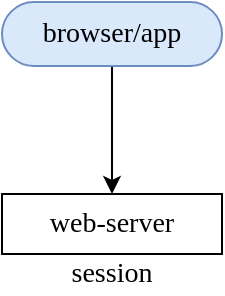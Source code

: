<mxfile version="12.9.9" type="device" pages="6"><diagram id="8PJjyX2tqEoFH4g5QJwJ" name="session1"><mxGraphModel dx="1072" dy="792" grid="1" gridSize="10" guides="1" tooltips="1" connect="1" arrows="1" fold="1" page="1" pageScale="1" pageWidth="827" pageHeight="1169" math="0" shadow="0"><root><mxCell id="X9eAKYNZDRsKxsB1iUmw-0"/><mxCell id="X9eAKYNZDRsKxsB1iUmw-1" parent="X9eAKYNZDRsKxsB1iUmw-0"/><mxCell id="gG1XFBmfgx_81rAgHFFJ-1" style="edgeStyle=none;rounded=0;orthogonalLoop=1;jettySize=auto;html=1;exitX=0.5;exitY=1;exitDx=0;exitDy=0;entryX=0.5;entryY=0;entryDx=0;entryDy=0;" parent="X9eAKYNZDRsKxsB1iUmw-1" source="e2yFv-xod-cd1L2dQvA_-0" target="gG1XFBmfgx_81rAgHFFJ-0" edge="1"><mxGeometry relative="1" as="geometry"/></mxCell><mxCell id="e2yFv-xod-cd1L2dQvA_-0" value="browser/app" style="rounded=1;whiteSpace=wrap;html=1;fontFamily=Verdana;fontSize=14;arcSize=50;fillColor=#dae8fc;strokeColor=#6c8ebf;" parent="X9eAKYNZDRsKxsB1iUmw-1" vertex="1"><mxGeometry x="150" y="214" width="110" height="32" as="geometry"/></mxCell><mxCell id="gG1XFBmfgx_81rAgHFFJ-0" value="web-server" style="rounded=0;whiteSpace=wrap;html=1;fontFamily=Verdana;fontSize=14;" parent="X9eAKYNZDRsKxsB1iUmw-1" vertex="1"><mxGeometry x="150" y="310" width="110" height="30" as="geometry"/></mxCell><mxCell id="cndWkIjheA1wz-NH_cpL-0" value="session" style="text;html=1;strokeColor=none;fillColor=none;align=center;verticalAlign=middle;whiteSpace=wrap;rounded=0;fontFamily=Verdana;fontSize=14;" parent="X9eAKYNZDRsKxsB1iUmw-1" vertex="1"><mxGeometry x="180" y="340" width="50" height="20" as="geometry"/></mxCell></root></mxGraphModel></diagram><diagram id="sorcUZ5tPKv9BnFAz6F7" name="session2"><mxGraphModel dx="1072" dy="792" grid="1" gridSize="10" guides="1" tooltips="1" connect="1" arrows="1" fold="1" page="1" pageScale="1" pageWidth="827" pageHeight="1169" math="0" shadow="0"><root><mxCell id="H5O7juBmcAuWm35o5bLP-0"/><mxCell id="H5O7juBmcAuWm35o5bLP-1" parent="H5O7juBmcAuWm35o5bLP-0"/><mxCell id="H5O7juBmcAuWm35o5bLP-2" style="edgeStyle=none;rounded=0;orthogonalLoop=1;jettySize=auto;html=1;exitX=0.5;exitY=1;exitDx=0;exitDy=0;entryX=0.5;entryY=0;entryDx=0;entryDy=0;" parent="H5O7juBmcAuWm35o5bLP-1" source="H5O7juBmcAuWm35o5bLP-6" target="H5O7juBmcAuWm35o5bLP-4" edge="1"><mxGeometry relative="1" as="geometry"/></mxCell><mxCell id="H5O7juBmcAuWm35o5bLP-3" value="browser/app" style="rounded=1;whiteSpace=wrap;html=1;fontFamily=Verdana;fontSize=14;arcSize=50;fillColor=#dae8fc;strokeColor=#6c8ebf;" parent="H5O7juBmcAuWm35o5bLP-1" vertex="1"><mxGeometry x="150" y="214" width="110" height="32" as="geometry"/></mxCell><mxCell id="H5O7juBmcAuWm35o5bLP-4" value="web-server" style="rounded=0;whiteSpace=wrap;html=1;fontFamily=Verdana;fontSize=14;" parent="H5O7juBmcAuWm35o5bLP-1" vertex="1"><mxGeometry x="55" y="380" width="110" height="30" as="geometry"/></mxCell><mxCell id="H5O7juBmcAuWm35o5bLP-5" value="session" style="text;html=1;strokeColor=none;fillColor=none;align=center;verticalAlign=middle;whiteSpace=wrap;rounded=0;fontFamily=Verdana;fontSize=14;" parent="H5O7juBmcAuWm35o5bLP-1" vertex="1"><mxGeometry x="85" y="410" width="50" height="20" as="geometry"/></mxCell><mxCell id="H5O7juBmcAuWm35o5bLP-10" style="edgeStyle=none;rounded=0;orthogonalLoop=1;jettySize=auto;html=1;exitX=0.5;exitY=1;exitDx=0;exitDy=0;entryX=0.5;entryY=0;entryDx=0;entryDy=0;" parent="H5O7juBmcAuWm35o5bLP-1" source="H5O7juBmcAuWm35o5bLP-6" target="H5O7juBmcAuWm35o5bLP-8" edge="1"><mxGeometry relative="1" as="geometry"/></mxCell><mxCell id="H5O7juBmcAuWm35o5bLP-6" value="nginx" style="rounded=0;whiteSpace=wrap;html=1;fontFamily=Verdana;fontSize=14;" parent="H5O7juBmcAuWm35o5bLP-1" vertex="1"><mxGeometry x="150" y="290" width="110" height="30" as="geometry"/></mxCell><mxCell id="H5O7juBmcAuWm35o5bLP-7" style="edgeStyle=none;rounded=0;orthogonalLoop=1;jettySize=auto;html=1;exitX=0.5;exitY=1;exitDx=0;exitDy=0;entryX=0.5;entryY=0;entryDx=0;entryDy=0;" parent="H5O7juBmcAuWm35o5bLP-1" source="H5O7juBmcAuWm35o5bLP-3" target="H5O7juBmcAuWm35o5bLP-6" edge="1"><mxGeometry relative="1" as="geometry"><mxPoint x="205" y="246" as="sourcePoint"/><mxPoint x="205" y="430" as="targetPoint"/></mxGeometry></mxCell><mxCell id="H5O7juBmcAuWm35o5bLP-8" value="web-server" style="rounded=0;whiteSpace=wrap;html=1;fontFamily=Verdana;fontSize=14;" parent="H5O7juBmcAuWm35o5bLP-1" vertex="1"><mxGeometry x="245" y="380" width="110" height="30" as="geometry"/></mxCell><mxCell id="H5O7juBmcAuWm35o5bLP-11" value="请求分发到这头？" style="text;html=1;strokeColor=none;fillColor=none;align=center;verticalAlign=middle;whiteSpace=wrap;rounded=0;fontFamily=Verdana;fontSize=14;" parent="H5O7juBmcAuWm35o5bLP-1" vertex="1"><mxGeometry x="205" y="340" width="120" height="20" as="geometry"/></mxCell></root></mxGraphModel></diagram><diagram id="8rIUYG3wlVG1uHzY_3ED" name="session3"><mxGraphModel dx="1072" dy="792" grid="1" gridSize="10" guides="1" tooltips="1" connect="1" arrows="1" fold="1" page="1" pageScale="1" pageWidth="827" pageHeight="1169" math="0" shadow="0"><root><mxCell id="Lad1VyR7_ROGR1soLX31-0"/><mxCell id="Lad1VyR7_ROGR1soLX31-1" parent="Lad1VyR7_ROGR1soLX31-0"/><mxCell id="Lad1VyR7_ROGR1soLX31-2" style="edgeStyle=none;rounded=0;orthogonalLoop=1;jettySize=auto;html=1;exitX=0.5;exitY=1;exitDx=0;exitDy=0;entryX=0.5;entryY=0;entryDx=0;entryDy=0;" parent="Lad1VyR7_ROGR1soLX31-1" source="Lad1VyR7_ROGR1soLX31-7" target="Lad1VyR7_ROGR1soLX31-4" edge="1"><mxGeometry relative="1" as="geometry"/></mxCell><mxCell id="Lad1VyR7_ROGR1soLX31-3" value="browser/app" style="rounded=1;whiteSpace=wrap;html=1;fontFamily=Verdana;fontSize=14;arcSize=50;fillColor=#dae8fc;strokeColor=#6c8ebf;" parent="Lad1VyR7_ROGR1soLX31-1" vertex="1"><mxGeometry x="150" y="214" width="110" height="32" as="geometry"/></mxCell><mxCell id="Lad1VyR7_ROGR1soLX31-12" style="edgeStyle=none;rounded=0;orthogonalLoop=1;jettySize=auto;html=1;exitX=1;exitY=0.5;exitDx=0;exitDy=0;entryX=0;entryY=0.5;entryDx=0;entryDy=0;" parent="Lad1VyR7_ROGR1soLX31-1" edge="1"><mxGeometry relative="1" as="geometry"><mxPoint x="165" y="389" as="sourcePoint"/><mxPoint x="245" y="389" as="targetPoint"/></mxGeometry></mxCell><mxCell id="Lad1VyR7_ROGR1soLX31-4" value="web-server" style="rounded=0;whiteSpace=wrap;html=1;fontFamily=Verdana;fontSize=14;" parent="Lad1VyR7_ROGR1soLX31-1" vertex="1"><mxGeometry x="55" y="380" width="110" height="30" as="geometry"/></mxCell><mxCell id="Lad1VyR7_ROGR1soLX31-5" value="session" style="text;html=1;strokeColor=none;fillColor=none;align=center;verticalAlign=middle;whiteSpace=wrap;rounded=0;fontFamily=Verdana;fontSize=14;" parent="Lad1VyR7_ROGR1soLX31-1" vertex="1"><mxGeometry x="85" y="410" width="50" height="20" as="geometry"/></mxCell><mxCell id="Lad1VyR7_ROGR1soLX31-6" style="edgeStyle=none;rounded=0;orthogonalLoop=1;jettySize=auto;html=1;exitX=0.5;exitY=1;exitDx=0;exitDy=0;entryX=0.5;entryY=0;entryDx=0;entryDy=0;" parent="Lad1VyR7_ROGR1soLX31-1" source="Lad1VyR7_ROGR1soLX31-7" target="Lad1VyR7_ROGR1soLX31-9" edge="1"><mxGeometry relative="1" as="geometry"/></mxCell><mxCell id="Lad1VyR7_ROGR1soLX31-7" value="nginx" style="rounded=0;whiteSpace=wrap;html=1;fontFamily=Verdana;fontSize=14;" parent="Lad1VyR7_ROGR1soLX31-1" vertex="1"><mxGeometry x="150" y="290" width="110" height="30" as="geometry"/></mxCell><mxCell id="Lad1VyR7_ROGR1soLX31-8" style="edgeStyle=none;rounded=0;orthogonalLoop=1;jettySize=auto;html=1;exitX=0.5;exitY=1;exitDx=0;exitDy=0;entryX=0.5;entryY=0;entryDx=0;entryDy=0;" parent="Lad1VyR7_ROGR1soLX31-1" source="Lad1VyR7_ROGR1soLX31-3" target="Lad1VyR7_ROGR1soLX31-7" edge="1"><mxGeometry relative="1" as="geometry"><mxPoint x="205" y="246" as="sourcePoint"/><mxPoint x="205" y="430" as="targetPoint"/></mxGeometry></mxCell><mxCell id="Lad1VyR7_ROGR1soLX31-13" style="edgeStyle=none;rounded=0;orthogonalLoop=1;jettySize=auto;html=1;exitX=0;exitY=0.5;exitDx=0;exitDy=0;entryX=1;entryY=0.5;entryDx=0;entryDy=0;" parent="Lad1VyR7_ROGR1soLX31-1" edge="1"><mxGeometry relative="1" as="geometry"><mxPoint x="245" y="403" as="sourcePoint"/><mxPoint x="165" y="403" as="targetPoint"/></mxGeometry></mxCell><mxCell id="Lad1VyR7_ROGR1soLX31-9" value="web-server" style="rounded=0;whiteSpace=wrap;html=1;fontFamily=Verdana;fontSize=14;" parent="Lad1VyR7_ROGR1soLX31-1" vertex="1"><mxGeometry x="245" y="380" width="110" height="30" as="geometry"/></mxCell><mxCell id="Lad1VyR7_ROGR1soLX31-10" value="同步" style="text;html=1;strokeColor=none;fillColor=none;align=center;verticalAlign=middle;whiteSpace=wrap;rounded=0;fontFamily=Verdana;fontSize=14;" parent="Lad1VyR7_ROGR1soLX31-1" vertex="1"><mxGeometry x="187.5" y="370" width="35" height="20" as="geometry"/></mxCell><mxCell id="Lad1VyR7_ROGR1soLX31-11" value="session" style="text;html=1;strokeColor=none;fillColor=none;align=center;verticalAlign=middle;whiteSpace=wrap;rounded=0;fontFamily=Verdana;fontSize=14;" parent="Lad1VyR7_ROGR1soLX31-1" vertex="1"><mxGeometry x="275" y="410" width="50" height="20" as="geometry"/></mxCell></root></mxGraphModel></diagram><diagram id="N5lv2gVzc1avsvRdSC_5" name="session4"><mxGraphModel dx="1072" dy="792" grid="1" gridSize="10" guides="1" tooltips="1" connect="1" arrows="1" fold="1" page="1" pageScale="1" pageWidth="827" pageHeight="1169" math="0" shadow="0"><root><mxCell id="PV63dPzApQHs7YnUw28s-0"/><mxCell id="PV63dPzApQHs7YnUw28s-1" parent="PV63dPzApQHs7YnUw28s-0"/><mxCell id="PV63dPzApQHs7YnUw28s-2" style="edgeStyle=none;rounded=0;orthogonalLoop=1;jettySize=auto;html=1;exitX=0.5;exitY=1;exitDx=0;exitDy=0;entryX=0.5;entryY=0;entryDx=0;entryDy=0;" parent="PV63dPzApQHs7YnUw28s-1" source="PV63dPzApQHs7YnUw28s-8" target="PV63dPzApQHs7YnUw28s-5" edge="1"><mxGeometry relative="1" as="geometry"/></mxCell><mxCell id="PV63dPzApQHs7YnUw28s-3" value="browser/app" style="rounded=1;whiteSpace=wrap;html=1;fontFamily=Verdana;fontSize=14;arcSize=50;fillColor=#dae8fc;strokeColor=#6c8ebf;" parent="PV63dPzApQHs7YnUw28s-1" vertex="1"><mxGeometry x="150" y="214" width="110" height="32" as="geometry"/></mxCell><mxCell id="PV63dPzApQHs7YnUw28s-5" value="web-server" style="rounded=0;whiteSpace=wrap;html=1;fontFamily=Verdana;fontSize=14;" parent="PV63dPzApQHs7YnUw28s-1" vertex="1"><mxGeometry x="55" y="380" width="110" height="30" as="geometry"/></mxCell><mxCell id="PV63dPzApQHs7YnUw28s-6" value="session" style="text;html=1;strokeColor=none;fillColor=none;align=center;verticalAlign=middle;whiteSpace=wrap;rounded=0;fontFamily=Verdana;fontSize=14;" parent="PV63dPzApQHs7YnUw28s-1" vertex="1"><mxGeometry x="180" y="190" width="50" height="20" as="geometry"/></mxCell><mxCell id="PV63dPzApQHs7YnUw28s-7" style="edgeStyle=none;rounded=0;orthogonalLoop=1;jettySize=auto;html=1;exitX=0.5;exitY=1;exitDx=0;exitDy=0;entryX=0.5;entryY=0;entryDx=0;entryDy=0;" parent="PV63dPzApQHs7YnUw28s-1" source="PV63dPzApQHs7YnUw28s-8" target="PV63dPzApQHs7YnUw28s-11" edge="1"><mxGeometry relative="1" as="geometry"/></mxCell><mxCell id="PV63dPzApQHs7YnUw28s-8" value="nginx" style="rounded=0;whiteSpace=wrap;html=1;fontFamily=Verdana;fontSize=14;" parent="PV63dPzApQHs7YnUw28s-1" vertex="1"><mxGeometry x="150" y="290" width="110" height="30" as="geometry"/></mxCell><mxCell id="PV63dPzApQHs7YnUw28s-9" style="edgeStyle=none;rounded=0;orthogonalLoop=1;jettySize=auto;html=1;exitX=0.5;exitY=1;exitDx=0;exitDy=0;entryX=0.5;entryY=0;entryDx=0;entryDy=0;" parent="PV63dPzApQHs7YnUw28s-1" source="PV63dPzApQHs7YnUw28s-3" target="PV63dPzApQHs7YnUw28s-8" edge="1"><mxGeometry relative="1" as="geometry"><mxPoint x="205" y="246" as="sourcePoint"/><mxPoint x="205" y="430" as="targetPoint"/></mxGeometry></mxCell><mxCell id="PV63dPzApQHs7YnUw28s-11" value="web-server" style="rounded=0;whiteSpace=wrap;html=1;fontFamily=Verdana;fontSize=14;" parent="PV63dPzApQHs7YnUw28s-1" vertex="1"><mxGeometry x="245" y="380" width="110" height="30" as="geometry"/></mxCell></root></mxGraphModel></diagram><diagram id="_KSx8H9SqfrglHYzvwDj" name="session5"><mxGraphModel dx="1072" dy="792" grid="1" gridSize="10" guides="1" tooltips="1" connect="1" arrows="1" fold="1" page="1" pageScale="1" pageWidth="827" pageHeight="1169" math="0" shadow="0"><root><mxCell id="LQur4JonevE1a2wsePxE-0"/><mxCell id="LQur4JonevE1a2wsePxE-1" parent="LQur4JonevE1a2wsePxE-0"/><mxCell id="LQur4JonevE1a2wsePxE-2" style="edgeStyle=none;rounded=0;orthogonalLoop=1;jettySize=auto;html=1;exitX=0.5;exitY=1;exitDx=0;exitDy=0;entryX=0.5;entryY=0;entryDx=0;entryDy=0;" parent="LQur4JonevE1a2wsePxE-1" source="LQur4JonevE1a2wsePxE-7" target="LQur4JonevE1a2wsePxE-4" edge="1"><mxGeometry relative="1" as="geometry"/></mxCell><mxCell id="LQur4JonevE1a2wsePxE-3" value="browser/app" style="rounded=1;whiteSpace=wrap;html=1;fontFamily=Verdana;fontSize=14;arcSize=50;fillColor=#dae8fc;strokeColor=#6c8ebf;" parent="LQur4JonevE1a2wsePxE-1" vertex="1"><mxGeometry x="150" y="214" width="110" height="32" as="geometry"/></mxCell><mxCell id="LQur4JonevE1a2wsePxE-4" value="web-server" style="rounded=0;whiteSpace=wrap;html=1;fontFamily=Verdana;fontSize=14;" parent="LQur4JonevE1a2wsePxE-1" vertex="1"><mxGeometry x="55" y="380" width="110" height="30" as="geometry"/></mxCell><mxCell id="LQur4JonevE1a2wsePxE-5" value="session" style="text;html=1;strokeColor=none;fillColor=none;align=center;verticalAlign=middle;whiteSpace=wrap;rounded=0;fontFamily=Verdana;fontSize=14;" parent="LQur4JonevE1a2wsePxE-1" vertex="1"><mxGeometry x="85" y="410" width="50" height="20" as="geometry"/></mxCell><mxCell id="LQur4JonevE1a2wsePxE-7" value="nginx" style="rounded=0;whiteSpace=wrap;html=1;fontFamily=Verdana;fontSize=14;" parent="LQur4JonevE1a2wsePxE-1" vertex="1"><mxGeometry x="150" y="290" width="110" height="30" as="geometry"/></mxCell><mxCell id="LQur4JonevE1a2wsePxE-8" style="edgeStyle=none;rounded=0;orthogonalLoop=1;jettySize=auto;html=1;exitX=0.5;exitY=1;exitDx=0;exitDy=0;entryX=0.5;entryY=0;entryDx=0;entryDy=0;" parent="LQur4JonevE1a2wsePxE-1" source="LQur4JonevE1a2wsePxE-3" target="LQur4JonevE1a2wsePxE-7" edge="1"><mxGeometry relative="1" as="geometry"><mxPoint x="205" y="246" as="sourcePoint"/><mxPoint x="205" y="430" as="targetPoint"/></mxGeometry></mxCell><mxCell id="LQur4JonevE1a2wsePxE-9" value="web-server" style="rounded=0;whiteSpace=wrap;html=1;fontFamily=Verdana;fontSize=14;" parent="LQur4JonevE1a2wsePxE-1" vertex="1"><mxGeometry x="245" y="380" width="110" height="30" as="geometry"/></mxCell><mxCell id="LQur4JonevE1a2wsePxE-10" value="1.2.3.4" style="text;html=1;strokeColor=none;fillColor=none;align=center;verticalAlign=middle;whiteSpace=wrap;rounded=0;fontFamily=Verdana;fontSize=14;" parent="LQur4JonevE1a2wsePxE-1" vertex="1"><mxGeometry x="220" y="246" width="50" height="20" as="geometry"/></mxCell><mxCell id="SjAlGL14p5Pjf8P86kFM-0" value="ip_hash" style="strokeWidth=1;html=1;shape=mxgraph.flowchart.annotation_1;align=left;pointerEvents=1;fontFamily=Verdana;fontSize=14;" parent="LQur4JonevE1a2wsePxE-1" vertex="1"><mxGeometry x="300" y="290" width="30" height="30" as="geometry"/></mxCell><mxCell id="SjAlGL14p5Pjf8P86kFM-1" value="" style="endArrow=none;html=1;exitX=1;exitY=0.5;exitDx=0;exitDy=0;entryX=0;entryY=0.5;entryDx=0;entryDy=0;entryPerimeter=0;" parent="LQur4JonevE1a2wsePxE-1" source="LQur4JonevE1a2wsePxE-7" target="SjAlGL14p5Pjf8P86kFM-0" edge="1"><mxGeometry width="50" height="50" relative="1" as="geometry"><mxPoint x="390" y="430" as="sourcePoint"/><mxPoint x="440" y="380" as="targetPoint"/></mxGeometry></mxCell><mxCell id="SjAlGL14p5Pjf8P86kFM-2" style="edgeStyle=none;rounded=0;orthogonalLoop=1;jettySize=auto;html=1;exitX=0.5;exitY=1;exitDx=0;exitDy=0;entryX=0.5;entryY=0;entryDx=0;entryDy=0;" parent="LQur4JonevE1a2wsePxE-1" source="SjAlGL14p5Pjf8P86kFM-6" target="SjAlGL14p5Pjf8P86kFM-4" edge="1"><mxGeometry relative="1" as="geometry"/></mxCell><mxCell id="SjAlGL14p5Pjf8P86kFM-3" value="browser/app" style="rounded=1;whiteSpace=wrap;html=1;fontFamily=Verdana;fontSize=14;arcSize=50;fillColor=#dae8fc;strokeColor=#6c8ebf;" parent="LQur4JonevE1a2wsePxE-1" vertex="1"><mxGeometry x="555" y="214" width="110" height="32" as="geometry"/></mxCell><mxCell id="SjAlGL14p5Pjf8P86kFM-4" value="web-server" style="rounded=0;whiteSpace=wrap;html=1;fontFamily=Verdana;fontSize=14;" parent="LQur4JonevE1a2wsePxE-1" vertex="1"><mxGeometry x="460" y="380" width="110" height="30" as="geometry"/></mxCell><mxCell id="SjAlGL14p5Pjf8P86kFM-5" value="session" style="text;html=1;strokeColor=none;fillColor=none;align=center;verticalAlign=middle;whiteSpace=wrap;rounded=0;fontFamily=Verdana;fontSize=14;" parent="LQur4JonevE1a2wsePxE-1" vertex="1"><mxGeometry x="490" y="410" width="50" height="20" as="geometry"/></mxCell><mxCell id="SjAlGL14p5Pjf8P86kFM-6" value="nginx" style="rounded=0;whiteSpace=wrap;html=1;fontFamily=Verdana;fontSize=14;" parent="LQur4JonevE1a2wsePxE-1" vertex="1"><mxGeometry x="555" y="290" width="110" height="30" as="geometry"/></mxCell><mxCell id="SjAlGL14p5Pjf8P86kFM-7" style="edgeStyle=none;rounded=0;orthogonalLoop=1;jettySize=auto;html=1;exitX=0.5;exitY=1;exitDx=0;exitDy=0;entryX=0.5;entryY=0;entryDx=0;entryDy=0;" parent="LQur4JonevE1a2wsePxE-1" source="SjAlGL14p5Pjf8P86kFM-3" target="SjAlGL14p5Pjf8P86kFM-6" edge="1"><mxGeometry relative="1" as="geometry"><mxPoint x="610" y="246" as="sourcePoint"/><mxPoint x="610" y="430" as="targetPoint"/></mxGeometry></mxCell><mxCell id="SjAlGL14p5Pjf8P86kFM-8" value="web-server" style="rounded=0;whiteSpace=wrap;html=1;fontFamily=Verdana;fontSize=14;" parent="LQur4JonevE1a2wsePxE-1" vertex="1"><mxGeometry x="650" y="380" width="110" height="30" as="geometry"/></mxCell><mxCell id="SjAlGL14p5Pjf8P86kFM-9" value="sid=123" style="text;html=1;strokeColor=none;fillColor=none;align=center;verticalAlign=middle;whiteSpace=wrap;rounded=0;fontFamily=Verdana;fontSize=14;" parent="LQur4JonevE1a2wsePxE-1" vertex="1"><mxGeometry x="625" y="246" width="50" height="20" as="geometry"/></mxCell><mxCell id="SjAlGL14p5Pjf8P86kFM-10" value="session_id hash" style="strokeWidth=1;html=1;shape=mxgraph.flowchart.annotation_1;align=left;pointerEvents=1;fontFamily=Verdana;fontSize=14;" parent="LQur4JonevE1a2wsePxE-1" vertex="1"><mxGeometry x="705" y="290" width="30" height="30" as="geometry"/></mxCell><mxCell id="SjAlGL14p5Pjf8P86kFM-11" value="" style="endArrow=none;html=1;exitX=1;exitY=0.5;exitDx=0;exitDy=0;entryX=0;entryY=0.5;entryDx=0;entryDy=0;entryPerimeter=0;" parent="LQur4JonevE1a2wsePxE-1" source="SjAlGL14p5Pjf8P86kFM-6" target="SjAlGL14p5Pjf8P86kFM-10" edge="1"><mxGeometry width="50" height="50" relative="1" as="geometry"><mxPoint x="795" y="430" as="sourcePoint"/><mxPoint x="845" y="380" as="targetPoint"/></mxGeometry></mxCell></root></mxGraphModel></diagram><diagram id="a73VxeuRf_QUN5EAAVae" name="session6"><mxGraphModel dx="1072" dy="792" grid="1" gridSize="10" guides="1" tooltips="1" connect="1" arrows="1" fold="1" page="1" pageScale="1" pageWidth="827" pageHeight="1169" math="0" shadow="0"><root><mxCell id="9Kbbk4if20KXScwTsPB3-0"/><mxCell id="9Kbbk4if20KXScwTsPB3-1" parent="9Kbbk4if20KXScwTsPB3-0"/><mxCell id="9Kbbk4if20KXScwTsPB3-2" style="edgeStyle=none;rounded=0;orthogonalLoop=1;jettySize=auto;html=1;exitX=0.5;exitY=1;exitDx=0;exitDy=0;entryX=0.5;entryY=0;entryDx=0;entryDy=0;" parent="9Kbbk4if20KXScwTsPB3-1" source="9Kbbk4if20KXScwTsPB3-6" target="9Kbbk4if20KXScwTsPB3-4" edge="1"><mxGeometry relative="1" as="geometry"/></mxCell><mxCell id="9Kbbk4if20KXScwTsPB3-3" value="browser/app" style="rounded=1;whiteSpace=wrap;html=1;fontFamily=Verdana;fontSize=14;arcSize=50;fillColor=#dae8fc;strokeColor=#6c8ebf;" parent="9Kbbk4if20KXScwTsPB3-1" vertex="1"><mxGeometry x="150" y="214" width="110" height="32" as="geometry"/></mxCell><mxCell id="9Kbbk4if20KXScwTsPB3-15" style="edgeStyle=none;rounded=0;orthogonalLoop=1;jettySize=auto;html=1;exitX=0.5;exitY=1;exitDx=0;exitDy=0;entryX=0.5;entryY=0;entryDx=0;entryDy=0;entryPerimeter=0;fontFamily=Verdana;fontSize=14;" parent="9Kbbk4if20KXScwTsPB3-1" source="9Kbbk4if20KXScwTsPB3-4" target="9Kbbk4if20KXScwTsPB3-14" edge="1"><mxGeometry relative="1" as="geometry"/></mxCell><mxCell id="9Kbbk4if20KXScwTsPB3-4" value="web-server" style="rounded=0;whiteSpace=wrap;html=1;fontFamily=Verdana;fontSize=14;" parent="9Kbbk4if20KXScwTsPB3-1" vertex="1"><mxGeometry x="55" y="380" width="110" height="30" as="geometry"/></mxCell><mxCell id="9Kbbk4if20KXScwTsPB3-5" value="session" style="text;html=1;strokeColor=none;fillColor=none;align=center;verticalAlign=middle;whiteSpace=wrap;rounded=0;fontFamily=Verdana;fontSize=14;" parent="9Kbbk4if20KXScwTsPB3-1" vertex="1"><mxGeometry x="180" y="500" width="50" height="20" as="geometry"/></mxCell><mxCell id="9Kbbk4if20KXScwTsPB3-12" style="edgeStyle=none;rounded=0;orthogonalLoop=1;jettySize=auto;html=1;exitX=0.5;exitY=1;exitDx=0;exitDy=0;entryX=0.5;entryY=0;entryDx=0;entryDy=0;" parent="9Kbbk4if20KXScwTsPB3-1" source="9Kbbk4if20KXScwTsPB3-6" target="9Kbbk4if20KXScwTsPB3-8" edge="1"><mxGeometry relative="1" as="geometry"/></mxCell><mxCell id="9Kbbk4if20KXScwTsPB3-6" value="nginx" style="rounded=0;whiteSpace=wrap;html=1;fontFamily=Verdana;fontSize=14;" parent="9Kbbk4if20KXScwTsPB3-1" vertex="1"><mxGeometry x="150" y="290" width="110" height="30" as="geometry"/></mxCell><mxCell id="9Kbbk4if20KXScwTsPB3-7" style="edgeStyle=none;rounded=0;orthogonalLoop=1;jettySize=auto;html=1;exitX=0.5;exitY=1;exitDx=0;exitDy=0;entryX=0.5;entryY=0;entryDx=0;entryDy=0;" parent="9Kbbk4if20KXScwTsPB3-1" source="9Kbbk4if20KXScwTsPB3-3" target="9Kbbk4if20KXScwTsPB3-6" edge="1"><mxGeometry relative="1" as="geometry"><mxPoint x="205" y="246" as="sourcePoint"/><mxPoint x="205" y="430" as="targetPoint"/></mxGeometry></mxCell><mxCell id="9Kbbk4if20KXScwTsPB3-16" style="edgeStyle=none;rounded=0;orthogonalLoop=1;jettySize=auto;html=1;exitX=0.5;exitY=1;exitDx=0;exitDy=0;entryX=0.5;entryY=0;entryDx=0;entryDy=0;entryPerimeter=0;fontFamily=Verdana;fontSize=14;" parent="9Kbbk4if20KXScwTsPB3-1" source="9Kbbk4if20KXScwTsPB3-8" target="9Kbbk4if20KXScwTsPB3-14" edge="1"><mxGeometry relative="1" as="geometry"/></mxCell><mxCell id="9Kbbk4if20KXScwTsPB3-8" value="web-server" style="rounded=0;whiteSpace=wrap;html=1;fontFamily=Verdana;fontSize=14;" parent="9Kbbk4if20KXScwTsPB3-1" vertex="1"><mxGeometry x="245" y="380" width="110" height="30" as="geometry"/></mxCell><mxCell id="9Kbbk4if20KXScwTsPB3-14" value="db" style="strokeWidth=1;html=1;shape=mxgraph.flowchart.direct_data;whiteSpace=wrap;fontSize=14;fontFamily=Verdana;fillColor=#f8cecc;strokeColor=#b85450;" parent="9Kbbk4if20KXScwTsPB3-1" vertex="1"><mxGeometry x="155" y="470" width="100" height="30" as="geometry"/></mxCell><mxCell id="9Kbbk4if20KXScwTsPB3-17" style="edgeStyle=none;rounded=0;orthogonalLoop=1;jettySize=auto;html=1;exitX=0.5;exitY=1;exitDx=0;exitDy=0;entryX=0.5;entryY=0;entryDx=0;entryDy=0;" parent="9Kbbk4if20KXScwTsPB3-1" source="9Kbbk4if20KXScwTsPB3-23" target="9Kbbk4if20KXScwTsPB3-20" edge="1"><mxGeometry relative="1" as="geometry"/></mxCell><mxCell id="9Kbbk4if20KXScwTsPB3-18" value="browser/app" style="rounded=1;whiteSpace=wrap;html=1;fontFamily=Verdana;fontSize=14;arcSize=50;fillColor=#dae8fc;strokeColor=#6c8ebf;" parent="9Kbbk4if20KXScwTsPB3-1" vertex="1"><mxGeometry x="525" y="214" width="110" height="32" as="geometry"/></mxCell><mxCell id="9Kbbk4if20KXScwTsPB3-19" style="edgeStyle=none;rounded=0;orthogonalLoop=1;jettySize=auto;html=1;exitX=0.5;exitY=1;exitDx=0;exitDy=0;entryX=0.5;entryY=0;entryDx=0;entryDy=0;entryPerimeter=0;fontFamily=Verdana;fontSize=14;" parent="9Kbbk4if20KXScwTsPB3-1" source="9Kbbk4if20KXScwTsPB3-20" target="9Kbbk4if20KXScwTsPB3-27" edge="1"><mxGeometry relative="1" as="geometry"/></mxCell><mxCell id="9Kbbk4if20KXScwTsPB3-20" value="web-server" style="rounded=0;whiteSpace=wrap;html=1;fontFamily=Verdana;fontSize=14;" parent="9Kbbk4if20KXScwTsPB3-1" vertex="1"><mxGeometry x="430" y="380" width="110" height="30" as="geometry"/></mxCell><mxCell id="9Kbbk4if20KXScwTsPB3-21" value="session" style="text;html=1;strokeColor=none;fillColor=none;align=center;verticalAlign=middle;whiteSpace=wrap;rounded=0;fontFamily=Verdana;fontSize=14;" parent="9Kbbk4if20KXScwTsPB3-1" vertex="1"><mxGeometry x="555" y="500" width="50" height="20" as="geometry"/></mxCell><mxCell id="9Kbbk4if20KXScwTsPB3-22" style="edgeStyle=none;rounded=0;orthogonalLoop=1;jettySize=auto;html=1;exitX=0.5;exitY=1;exitDx=0;exitDy=0;entryX=0.5;entryY=0;entryDx=0;entryDy=0;" parent="9Kbbk4if20KXScwTsPB3-1" source="9Kbbk4if20KXScwTsPB3-23" target="9Kbbk4if20KXScwTsPB3-26" edge="1"><mxGeometry relative="1" as="geometry"/></mxCell><mxCell id="9Kbbk4if20KXScwTsPB3-23" value="nginx" style="rounded=0;whiteSpace=wrap;html=1;fontFamily=Verdana;fontSize=14;" parent="9Kbbk4if20KXScwTsPB3-1" vertex="1"><mxGeometry x="525" y="290" width="110" height="30" as="geometry"/></mxCell><mxCell id="9Kbbk4if20KXScwTsPB3-24" style="edgeStyle=none;rounded=0;orthogonalLoop=1;jettySize=auto;html=1;exitX=0.5;exitY=1;exitDx=0;exitDy=0;entryX=0.5;entryY=0;entryDx=0;entryDy=0;" parent="9Kbbk4if20KXScwTsPB3-1" source="9Kbbk4if20KXScwTsPB3-18" target="9Kbbk4if20KXScwTsPB3-23" edge="1"><mxGeometry relative="1" as="geometry"><mxPoint x="580" y="246" as="sourcePoint"/><mxPoint x="580" y="430" as="targetPoint"/></mxGeometry></mxCell><mxCell id="9Kbbk4if20KXScwTsPB3-25" style="edgeStyle=none;rounded=0;orthogonalLoop=1;jettySize=auto;html=1;exitX=0.5;exitY=1;exitDx=0;exitDy=0;entryX=0.5;entryY=0;entryDx=0;entryDy=0;entryPerimeter=0;fontFamily=Verdana;fontSize=14;" parent="9Kbbk4if20KXScwTsPB3-1" source="9Kbbk4if20KXScwTsPB3-26" target="9Kbbk4if20KXScwTsPB3-27" edge="1"><mxGeometry relative="1" as="geometry"/></mxCell><mxCell id="9Kbbk4if20KXScwTsPB3-26" value="web-server" style="rounded=0;whiteSpace=wrap;html=1;fontFamily=Verdana;fontSize=14;" parent="9Kbbk4if20KXScwTsPB3-1" vertex="1"><mxGeometry x="620" y="380" width="110" height="30" as="geometry"/></mxCell><mxCell id="9Kbbk4if20KXScwTsPB3-27" value="redis" style="strokeWidth=1;html=1;shape=mxgraph.flowchart.direct_data;whiteSpace=wrap;fontSize=14;fontFamily=Verdana;fillColor=#f8cecc;strokeColor=#b85450;" parent="9Kbbk4if20KXScwTsPB3-1" vertex="1"><mxGeometry x="530" y="470" width="100" height="30" as="geometry"/></mxCell></root></mxGraphModel></diagram></mxfile>